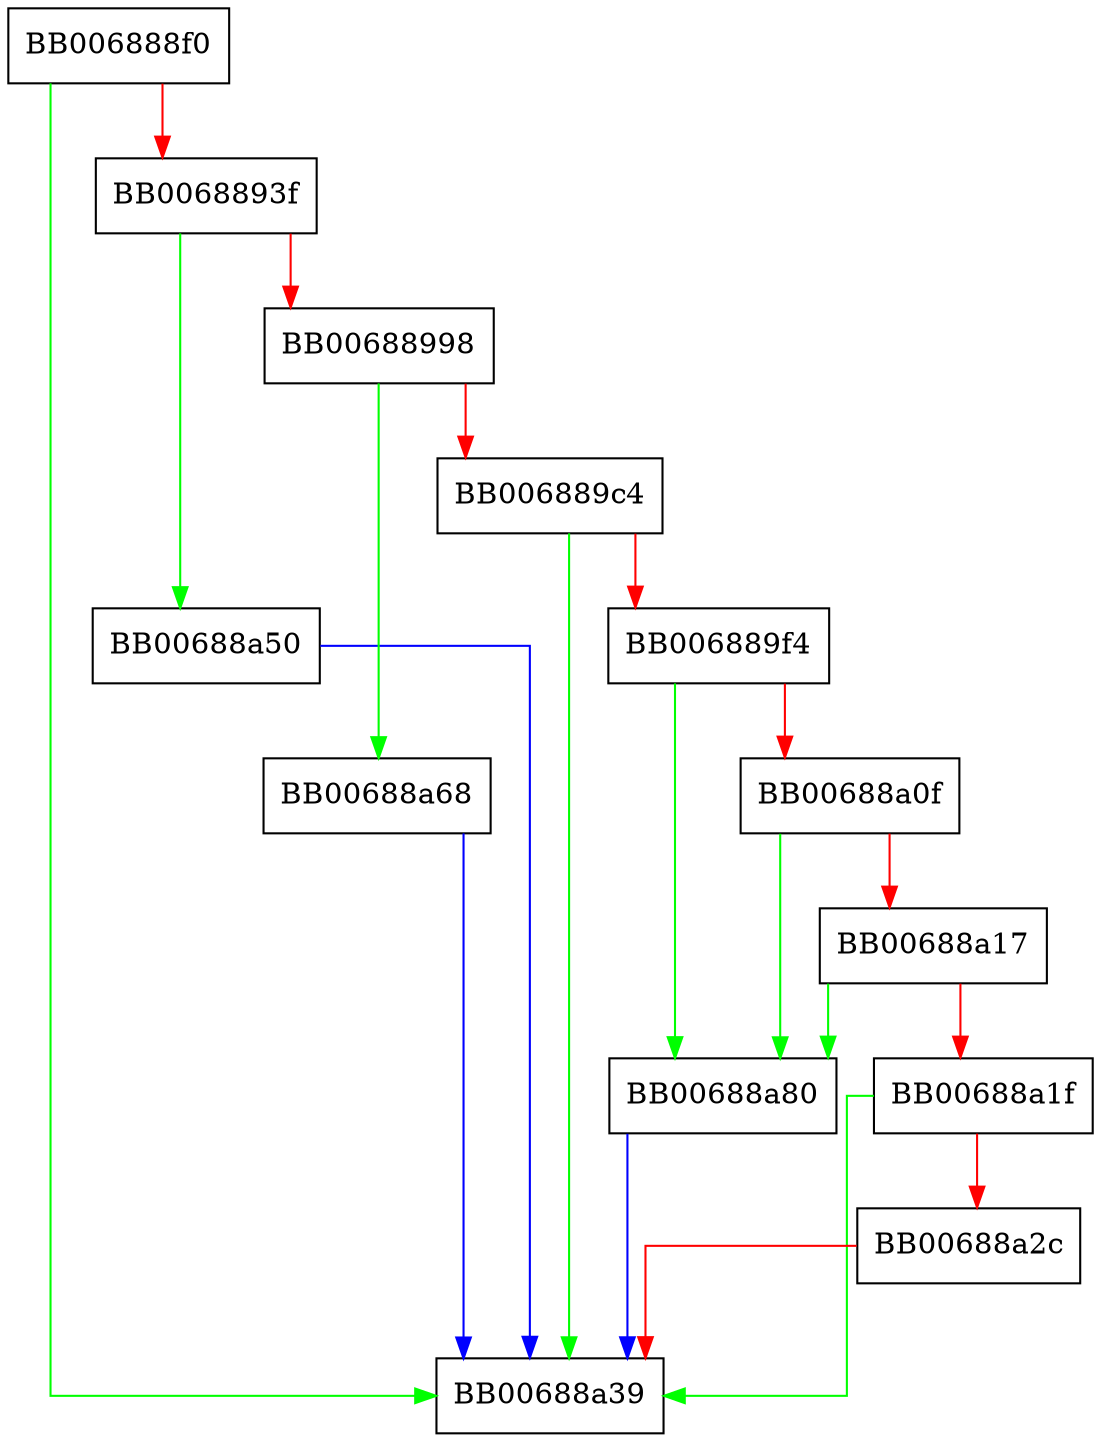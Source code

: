 digraph ossl_d2i_DSA_PUBKEY {
  node [shape="box"];
  graph [splines=ortho];
  BB006888f0 -> BB00688a39 [color="green"];
  BB006888f0 -> BB0068893f [color="red"];
  BB0068893f -> BB00688a50 [color="green"];
  BB0068893f -> BB00688998 [color="red"];
  BB00688998 -> BB00688a68 [color="green"];
  BB00688998 -> BB006889c4 [color="red"];
  BB006889c4 -> BB00688a39 [color="green"];
  BB006889c4 -> BB006889f4 [color="red"];
  BB006889f4 -> BB00688a80 [color="green"];
  BB006889f4 -> BB00688a0f [color="red"];
  BB00688a0f -> BB00688a80 [color="green"];
  BB00688a0f -> BB00688a17 [color="red"];
  BB00688a17 -> BB00688a80 [color="green"];
  BB00688a17 -> BB00688a1f [color="red"];
  BB00688a1f -> BB00688a39 [color="green"];
  BB00688a1f -> BB00688a2c [color="red"];
  BB00688a2c -> BB00688a39 [color="red"];
  BB00688a50 -> BB00688a39 [color="blue"];
  BB00688a68 -> BB00688a39 [color="blue"];
  BB00688a80 -> BB00688a39 [color="blue"];
}